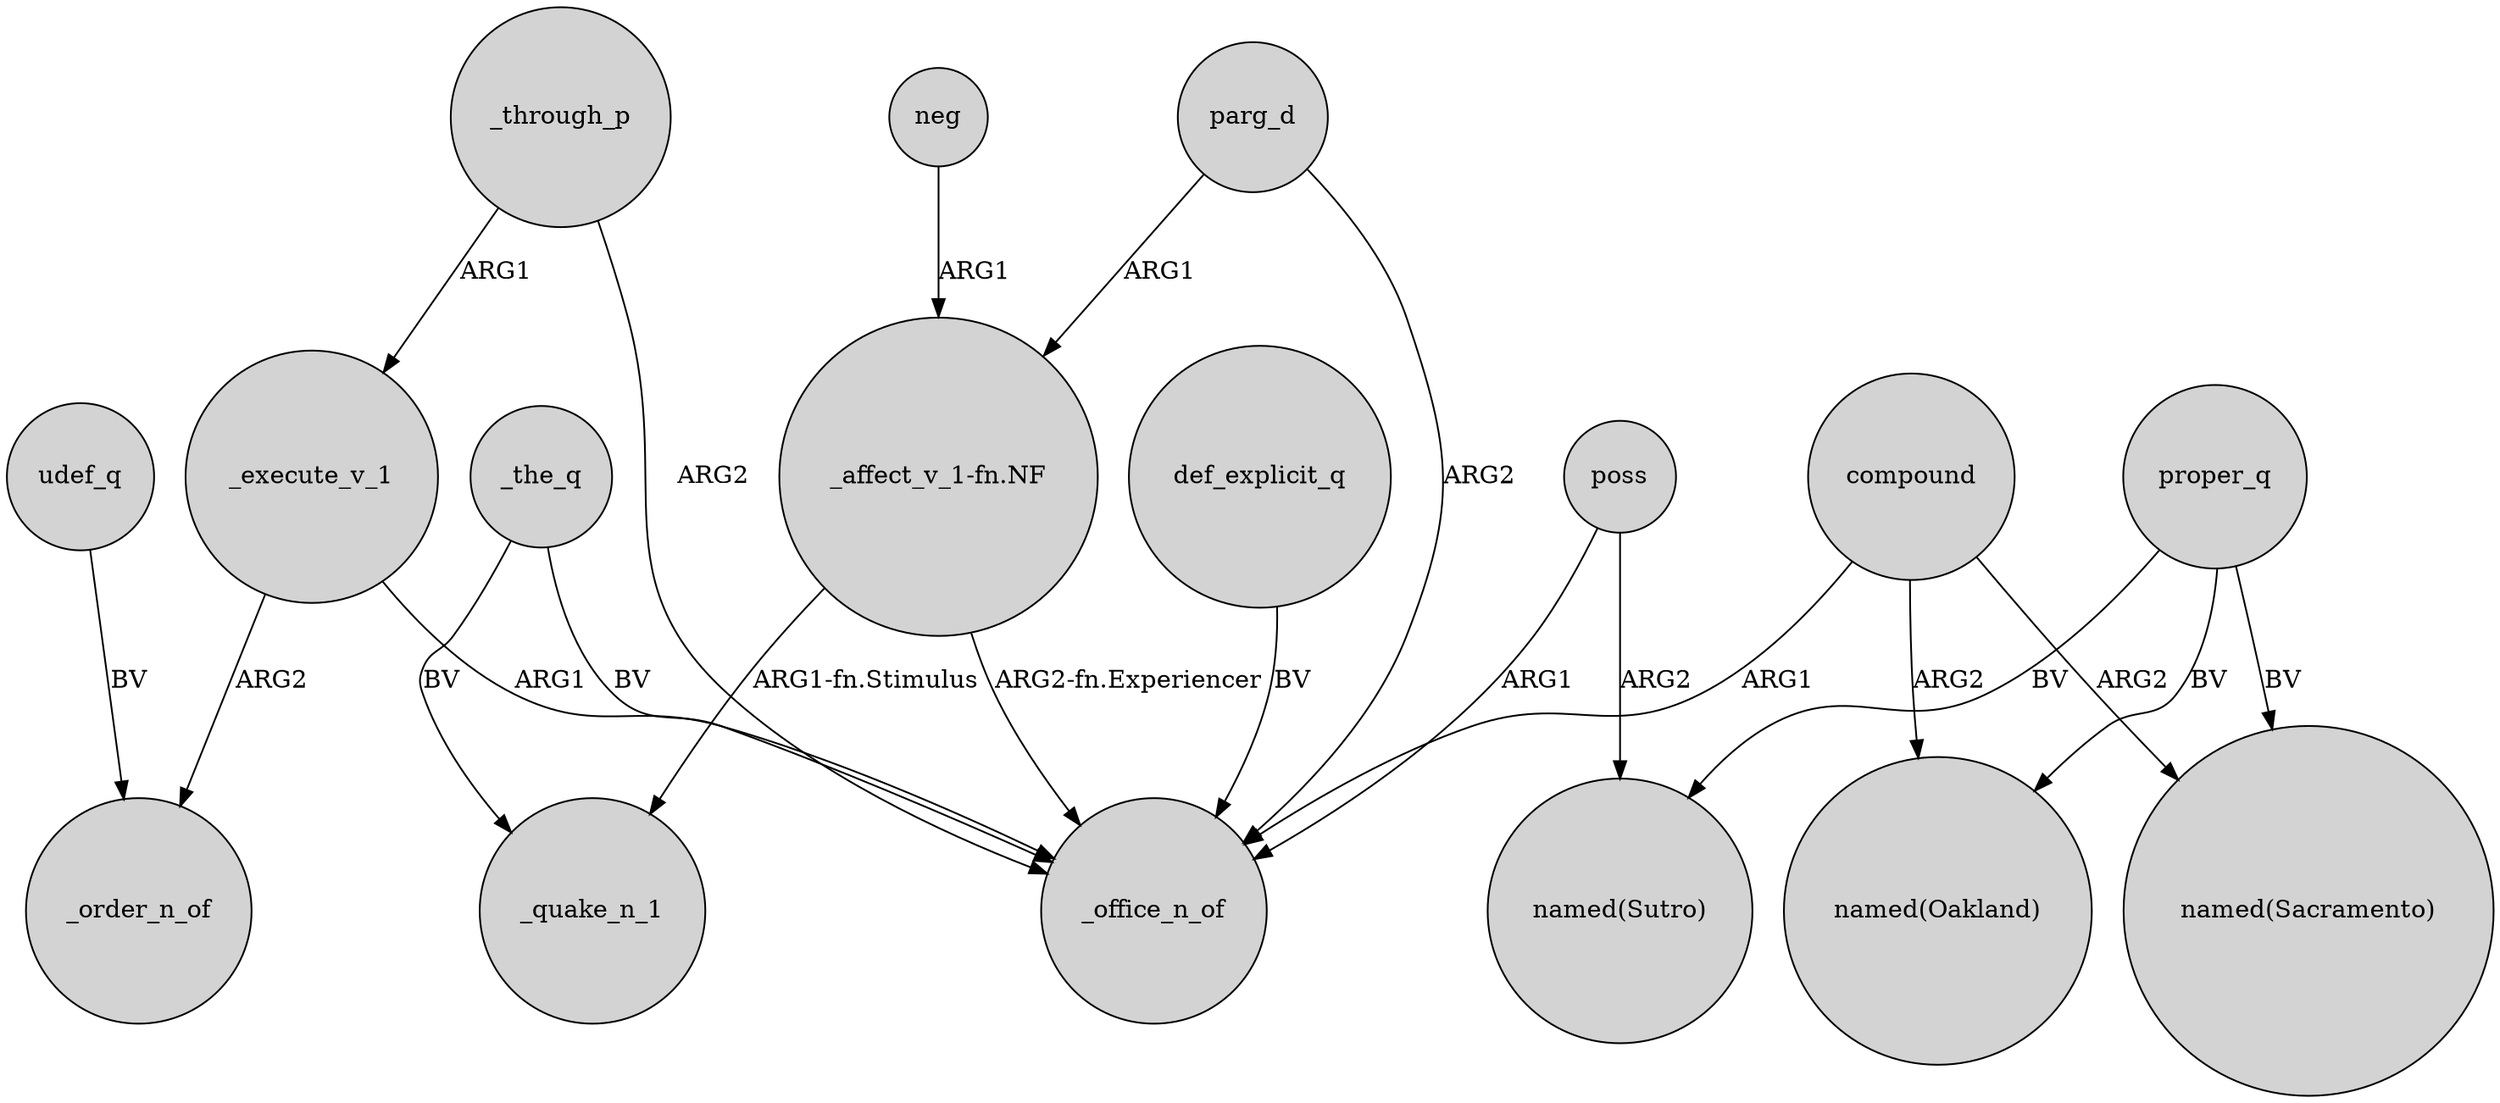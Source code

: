 digraph {
	node [shape=circle style=filled]
	parg_d -> _office_n_of [label=ARG2]
	udef_q -> _order_n_of [label=BV]
	_execute_v_1 -> _order_n_of [label=ARG2]
	_the_q -> _quake_n_1 [label=BV]
	def_explicit_q -> _office_n_of [label=BV]
	compound -> _office_n_of [label=ARG1]
	poss -> "named(Sutro)" [label=ARG2]
	"_affect_v_1-fn.NF" -> _office_n_of [label="ARG2-fn.Experiencer"]
	"_affect_v_1-fn.NF" -> _quake_n_1 [label="ARG1-fn.Stimulus"]
	compound -> "named(Oakland)" [label=ARG2]
	_the_q -> _office_n_of [label=BV]
	parg_d -> "_affect_v_1-fn.NF" [label=ARG1]
	compound -> "named(Sacramento)" [label=ARG2]
	proper_q -> "named(Oakland)" [label=BV]
	poss -> _office_n_of [label=ARG1]
	_execute_v_1 -> _office_n_of [label=ARG1]
	_through_p -> _office_n_of [label=ARG2]
	proper_q -> "named(Sacramento)" [label=BV]
	proper_q -> "named(Sutro)" [label=BV]
	_through_p -> _execute_v_1 [label=ARG1]
	neg -> "_affect_v_1-fn.NF" [label=ARG1]
}

